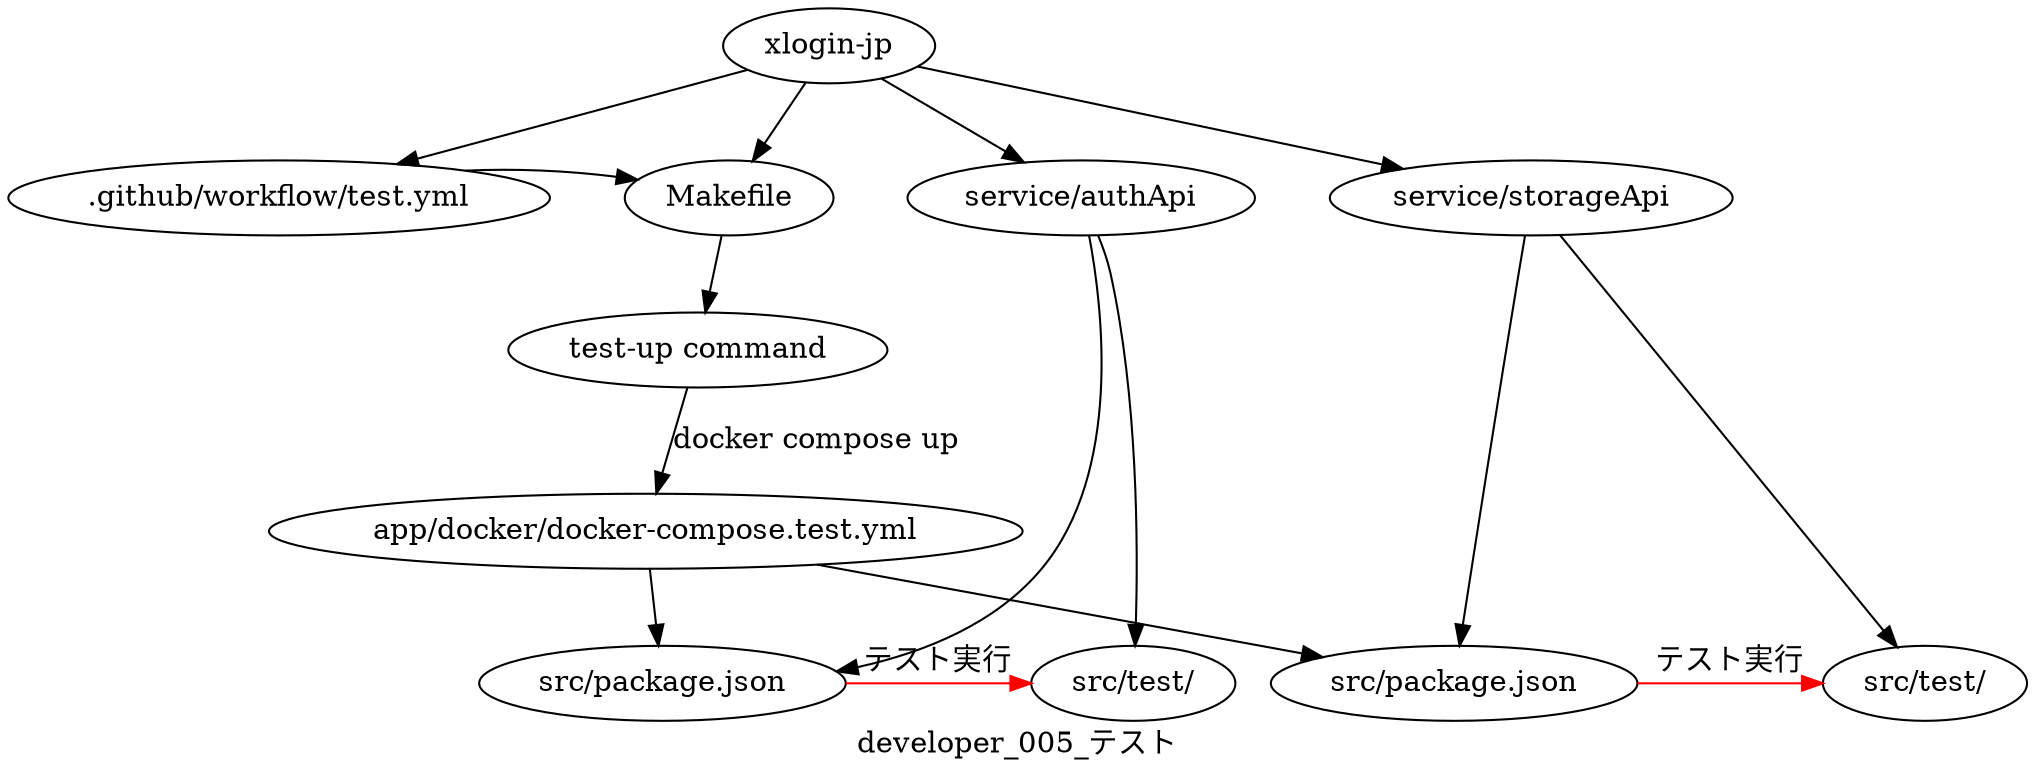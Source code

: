 digraph G {
  rankdir="TB"
  label="developer_005_テスト"
  
  xlogin [label="xlogin-jp"]
  {
    rank=same
  makefile [label="Makefile"]
  workflow [label=".github/workflow/test.yml"]
  aapi [label="service/authApi"]
  sapi [label="service/storageApi"]
  workflow -> makefile -> aapi -> sapi [style=invis]
  }
  test_up [label="test-up command"]
  
  test_yml [label="app/docker/docker-compose.test.yml"]
  
  {
    rank=same
  aapi_json [label="src/package.json"]
  aapi_test [label="src/test/"]
  
  sapi_json [label="src/package.json"]
  sapi_test [label="src/test/"]
  }
  
  
  # root
  xlogin -> makefile
  xlogin -> workflow
  xlogin -> aapi
  xlogin -> sapi
  makefile -> test_up
  workflow -> makefile
  
  aapi -> aapi_json
  aapi -> aapi_test
  sapi -> sapi_json
  sapi -> sapi_test
  
  test_up -> test_yml [label="docker compose up"]
  
  test_yml -> aapi_json
  test_yml -> sapi_json
  
  aapi_json -> aapi_test [label="テスト実行" color=red]
  sapi_json -> sapi_test [label="テスト実行" color=red]
}

